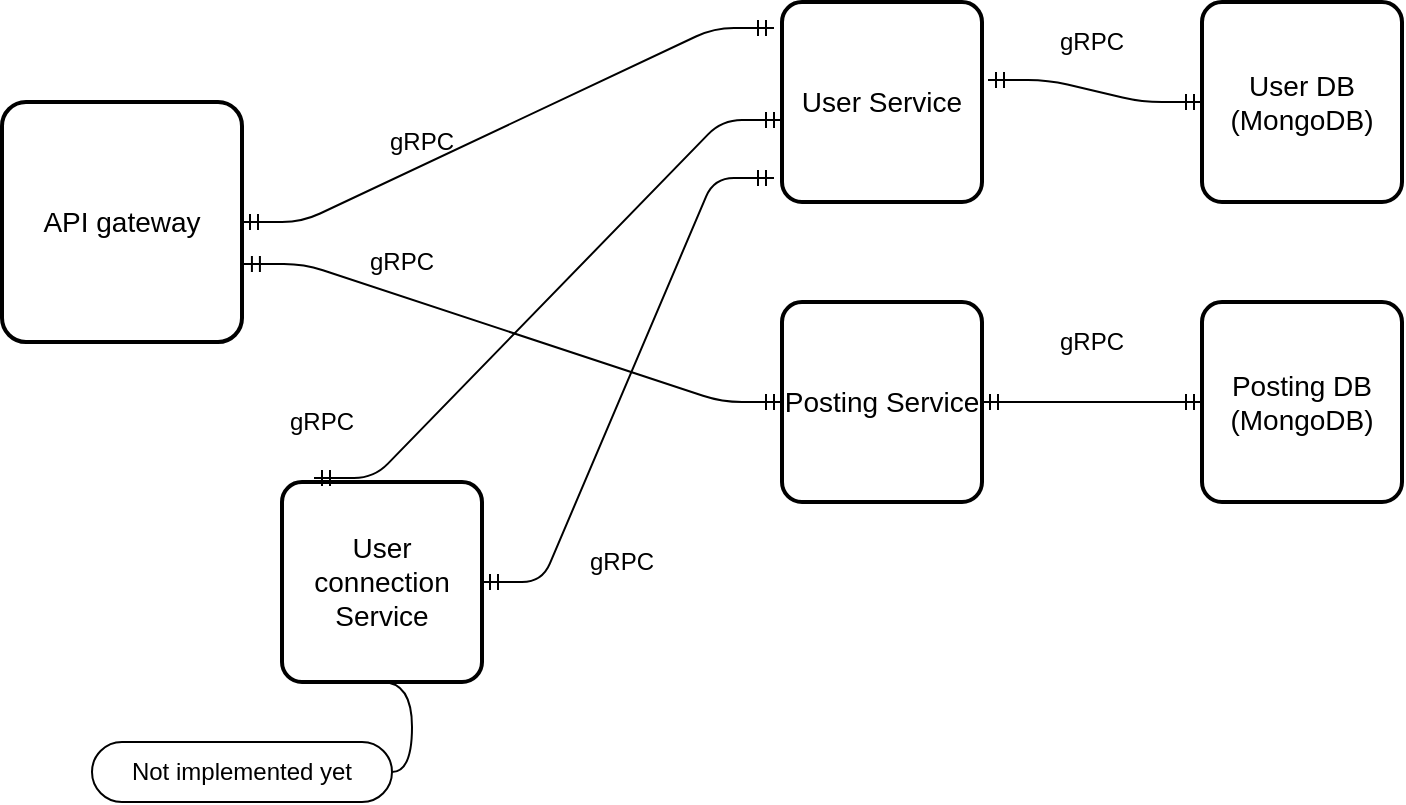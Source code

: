 <mxfile version="12.1.3" pages="1"><diagram id="ZhWcI1ldkWW8fqcJlVLE" name="Page-1"><mxGraphModel dx="854" dy="279" grid="1" gridSize="10" guides="1" tooltips="1" connect="1" arrows="1" fold="1" page="1" pageScale="1" pageWidth="850" pageHeight="1100" math="0" shadow="0"><root><mxCell id="0"/><mxCell id="1" parent="0"/><mxCell id="R2Sk4dm4YerBj1ycd3DM-2" value="&lt;div&gt;API gateway&lt;/div&gt;" style="strokeWidth=2;rounded=1;arcSize=10;whiteSpace=wrap;html=1;align=center;fontSize=14;" vertex="1" parent="1"><mxGeometry x="40" y="120" width="120" height="120" as="geometry"/></mxCell><mxCell id="R2Sk4dm4YerBj1ycd3DM-3" value="User Service" style="strokeWidth=2;rounded=1;arcSize=10;whiteSpace=wrap;html=1;align=center;fontSize=14;" vertex="1" parent="1"><mxGeometry x="430" y="70" width="100" height="100" as="geometry"/></mxCell><mxCell id="R2Sk4dm4YerBj1ycd3DM-4" value="&lt;div&gt;User DB (MongoDB)&lt;/div&gt;" style="strokeWidth=2;rounded=1;arcSize=10;whiteSpace=wrap;html=1;align=center;fontSize=14;" vertex="1" parent="1"><mxGeometry x="640" y="70" width="100" height="100" as="geometry"/></mxCell><mxCell id="R2Sk4dm4YerBj1ycd3DM-5" value="Posting Service" style="strokeWidth=2;rounded=1;arcSize=10;whiteSpace=wrap;html=1;align=center;fontSize=14;" vertex="1" parent="1"><mxGeometry x="430" y="220" width="100" height="100" as="geometry"/></mxCell><mxCell id="R2Sk4dm4YerBj1ycd3DM-6" value="Posting DB (MongoDB)" style="strokeWidth=2;rounded=1;arcSize=10;whiteSpace=wrap;html=1;align=center;fontSize=14;" vertex="1" parent="1"><mxGeometry x="640" y="220" width="100" height="100" as="geometry"/></mxCell><mxCell id="R2Sk4dm4YerBj1ycd3DM-7" value="" style="edgeStyle=entityRelationEdgeStyle;fontSize=12;html=1;endArrow=ERmandOne;startArrow=ERmandOne;entryX=-0.04;entryY=0.13;entryDx=0;entryDy=0;entryPerimeter=0;" edge="1" parent="1" source="R2Sk4dm4YerBj1ycd3DM-2" target="R2Sk4dm4YerBj1ycd3DM-3"><mxGeometry width="100" height="100" relative="1" as="geometry"><mxPoint x="210" y="190" as="sourcePoint"/><mxPoint x="310" y="90" as="targetPoint"/></mxGeometry></mxCell><mxCell id="R2Sk4dm4YerBj1ycd3DM-8" value="" style="edgeStyle=entityRelationEdgeStyle;fontSize=12;html=1;endArrow=ERmandOne;startArrow=ERmandOne;entryX=0;entryY=0.5;entryDx=0;entryDy=0;exitX=1.008;exitY=0.675;exitDx=0;exitDy=0;exitPerimeter=0;" edge="1" parent="1" source="R2Sk4dm4YerBj1ycd3DM-2" target="R2Sk4dm4YerBj1ycd3DM-5"><mxGeometry width="100" height="100" relative="1" as="geometry"><mxPoint x="260" y="320" as="sourcePoint"/><mxPoint x="360" y="220" as="targetPoint"/></mxGeometry></mxCell><mxCell id="R2Sk4dm4YerBj1ycd3DM-9" value="" style="edgeStyle=entityRelationEdgeStyle;fontSize=12;html=1;endArrow=ERmandOne;startArrow=ERmandOne;exitX=1;exitY=0.5;exitDx=0;exitDy=0;" edge="1" parent="1" source="R2Sk4dm4YerBj1ycd3DM-5" target="R2Sk4dm4YerBj1ycd3DM-6"><mxGeometry width="100" height="100" relative="1" as="geometry"><mxPoint x="530" y="360" as="sourcePoint"/><mxPoint x="630" y="260" as="targetPoint"/></mxGeometry></mxCell><mxCell id="R2Sk4dm4YerBj1ycd3DM-10" value="" style="edgeStyle=entityRelationEdgeStyle;fontSize=12;html=1;endArrow=ERmandOne;startArrow=ERmandOne;exitX=1.03;exitY=0.39;exitDx=0;exitDy=0;exitPerimeter=0;" edge="1" parent="1" source="R2Sk4dm4YerBj1ycd3DM-3" target="R2Sk4dm4YerBj1ycd3DM-4"><mxGeometry width="100" height="100" relative="1" as="geometry"><mxPoint x="530" y="210" as="sourcePoint"/><mxPoint x="630" y="110" as="targetPoint"/></mxGeometry></mxCell><mxCell id="R2Sk4dm4YerBj1ycd3DM-11" value="gRPC" style="text;html=1;strokeColor=none;fillColor=none;align=center;verticalAlign=middle;whiteSpace=wrap;rounded=0;" vertex="1" parent="1"><mxGeometry x="230" y="130" width="40" height="20" as="geometry"/></mxCell><mxCell id="R2Sk4dm4YerBj1ycd3DM-12" value="gRPC" style="text;html=1;strokeColor=none;fillColor=none;align=center;verticalAlign=middle;whiteSpace=wrap;rounded=0;" vertex="1" parent="1"><mxGeometry x="220" y="190" width="40" height="20" as="geometry"/></mxCell><mxCell id="R2Sk4dm4YerBj1ycd3DM-13" value="gRPC" style="text;html=1;strokeColor=none;fillColor=none;align=center;verticalAlign=middle;whiteSpace=wrap;rounded=0;" vertex="1" parent="1"><mxGeometry x="565" y="80" width="40" height="20" as="geometry"/></mxCell><mxCell id="R2Sk4dm4YerBj1ycd3DM-14" value="gRPC" style="text;html=1;strokeColor=none;fillColor=none;align=center;verticalAlign=middle;whiteSpace=wrap;rounded=0;" vertex="1" parent="1"><mxGeometry x="565" y="230" width="40" height="20" as="geometry"/></mxCell><mxCell id="R2Sk4dm4YerBj1ycd3DM-15" value="User connection Service" style="strokeWidth=2;rounded=1;arcSize=10;whiteSpace=wrap;html=1;align=center;fontSize=14;" vertex="1" parent="1"><mxGeometry x="180" y="310" width="100" height="100" as="geometry"/></mxCell><mxCell id="R2Sk4dm4YerBj1ycd3DM-16" value="" style="edgeStyle=entityRelationEdgeStyle;fontSize=12;html=1;endArrow=ERmandOne;startArrow=ERmandOne;exitX=0.16;exitY=-0.02;exitDx=0;exitDy=0;exitPerimeter=0;entryX=0;entryY=0.59;entryDx=0;entryDy=0;entryPerimeter=0;" edge="1" parent="1" source="R2Sk4dm4YerBj1ycd3DM-15" target="R2Sk4dm4YerBj1ycd3DM-3"><mxGeometry width="100" height="100" relative="1" as="geometry"><mxPoint x="200" y="280" as="sourcePoint"/><mxPoint x="300" y="180" as="targetPoint"/></mxGeometry></mxCell><mxCell id="R2Sk4dm4YerBj1ycd3DM-17" value="" style="edgeStyle=entityRelationEdgeStyle;fontSize=12;html=1;endArrow=ERmandOne;startArrow=ERmandOne;exitX=1;exitY=0.5;exitDx=0;exitDy=0;entryX=-0.04;entryY=0.88;entryDx=0;entryDy=0;entryPerimeter=0;" edge="1" parent="1" source="R2Sk4dm4YerBj1ycd3DM-15" target="R2Sk4dm4YerBj1ycd3DM-3"><mxGeometry width="100" height="100" relative="1" as="geometry"><mxPoint x="320" y="420" as="sourcePoint"/><mxPoint x="420" y="320" as="targetPoint"/></mxGeometry></mxCell><mxCell id="R2Sk4dm4YerBj1ycd3DM-18" value="gRPC" style="text;html=1;strokeColor=none;fillColor=none;align=center;verticalAlign=middle;whiteSpace=wrap;rounded=0;" vertex="1" parent="1"><mxGeometry x="180" y="270" width="40" height="20" as="geometry"/></mxCell><mxCell id="R2Sk4dm4YerBj1ycd3DM-19" value="gRPC" style="text;html=1;strokeColor=none;fillColor=none;align=center;verticalAlign=middle;whiteSpace=wrap;rounded=0;" vertex="1" parent="1"><mxGeometry x="330" y="340" width="40" height="20" as="geometry"/></mxCell><mxCell id="R2Sk4dm4YerBj1ycd3DM-20" value="Not implemented yet" style="whiteSpace=wrap;html=1;rounded=1;arcSize=50;align=center;verticalAlign=middle;container=1;recursiveResize=0;strokeWidth=1;autosize=1;spacing=4;treeFolding=1;treeMoving=1;" vertex="1" parent="1"><mxGeometry x="85" y="440" width="150" height="30" as="geometry"/></mxCell><mxCell id="R2Sk4dm4YerBj1ycd3DM-21" value="" style="edgeStyle=entityRelationEdgeStyle;startArrow=none;endArrow=none;segment=10;curved=1;exitX=0.5;exitY=1;exitDx=0;exitDy=0;" edge="1" target="R2Sk4dm4YerBj1ycd3DM-20" parent="1" source="R2Sk4dm4YerBj1ycd3DM-15"><mxGeometry relative="1" as="geometry"><mxPoint x="160" y="365" as="sourcePoint"/></mxGeometry></mxCell></root></mxGraphModel></diagram></mxfile>